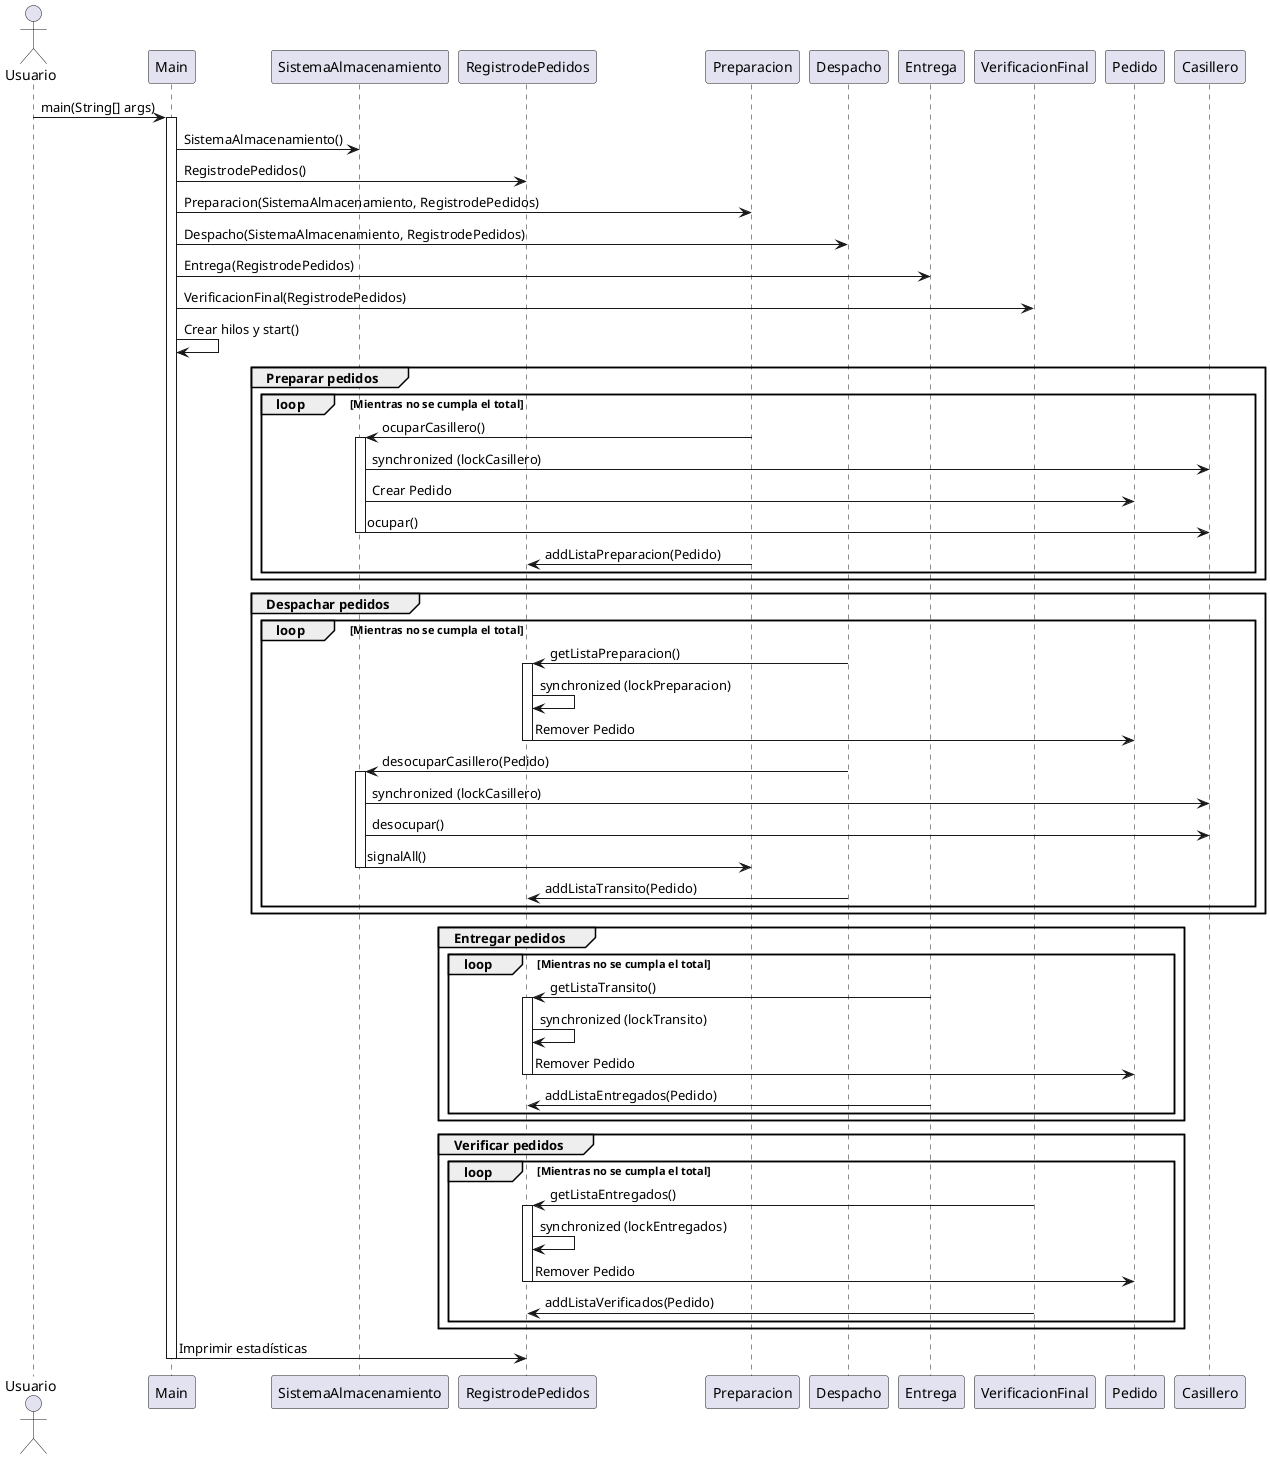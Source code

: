 @startuml
actor Usuario as U

participant Main
participant SistemaAlmacenamiento
participant RegistrodePedidos
participant Preparacion
participant Despacho
participant Entrega
participant VerificacionFinal
participant Pedido
participant Casillero

U -> Main: main(String[] args)
activate Main
Main -> SistemaAlmacenamiento: SistemaAlmacenamiento()
Main -> RegistrodePedidos: RegistrodePedidos()
Main -> Preparacion: Preparacion(SistemaAlmacenamiento, RegistrodePedidos)
Main -> Despacho: Despacho(SistemaAlmacenamiento, RegistrodePedidos)
Main -> Entrega: Entrega(RegistrodePedidos)
Main -> VerificacionFinal: VerificacionFinal(RegistrodePedidos)

Main -> Main: Crear hilos y start()

group Preparar pedidos
    loop Mientras no se cumpla el total
        Preparacion -> SistemaAlmacenamiento: ocuparCasillero()
        activate SistemaAlmacenamiento
        SistemaAlmacenamiento -> Casillero: synchronized (lockCasillero)
        SistemaAlmacenamiento -> Pedido: Crear Pedido
        SistemaAlmacenamiento -> Casillero: ocupar()
        deactivate SistemaAlmacenamiento
        Preparacion -> RegistrodePedidos: addListaPreparacion(Pedido)
    end
end

group Despachar pedidos
    loop Mientras no se cumpla el total
        Despacho -> RegistrodePedidos: getListaPreparacion()
        activate RegistrodePedidos
        RegistrodePedidos -> RegistrodePedidos: synchronized (lockPreparacion)
        RegistrodePedidos -> Pedido: Remover Pedido
        deactivate RegistrodePedidos
        Despacho -> SistemaAlmacenamiento: desocuparCasillero(Pedido)
        activate SistemaAlmacenamiento
        SistemaAlmacenamiento -> Casillero: synchronized (lockCasillero)
        SistemaAlmacenamiento -> Casillero: desocupar()
        SistemaAlmacenamiento -> Preparacion: signalAll()
        deactivate SistemaAlmacenamiento
        Despacho -> RegistrodePedidos: addListaTransito(Pedido)
    end
end

group Entregar pedidos
    loop Mientras no se cumpla el total
        Entrega -> RegistrodePedidos: getListaTransito()
        activate RegistrodePedidos
        RegistrodePedidos -> RegistrodePedidos: synchronized (lockTransito)
        RegistrodePedidos -> Pedido: Remover Pedido
        deactivate RegistrodePedidos
        Entrega -> RegistrodePedidos: addListaEntregados(Pedido)
    end
end

group Verificar pedidos
    loop Mientras no se cumpla el total
        VerificacionFinal -> RegistrodePedidos: getListaEntregados()
        activate RegistrodePedidos
        RegistrodePedidos -> RegistrodePedidos: synchronized (lockEntregados)
        RegistrodePedidos -> Pedido: Remover Pedido
        deactivate RegistrodePedidos
        VerificacionFinal -> RegistrodePedidos: addListaVerificados(Pedido)
    end
end

Main -> RegistrodePedidos: Imprimir estadísticas
deactivate Main

@enduml